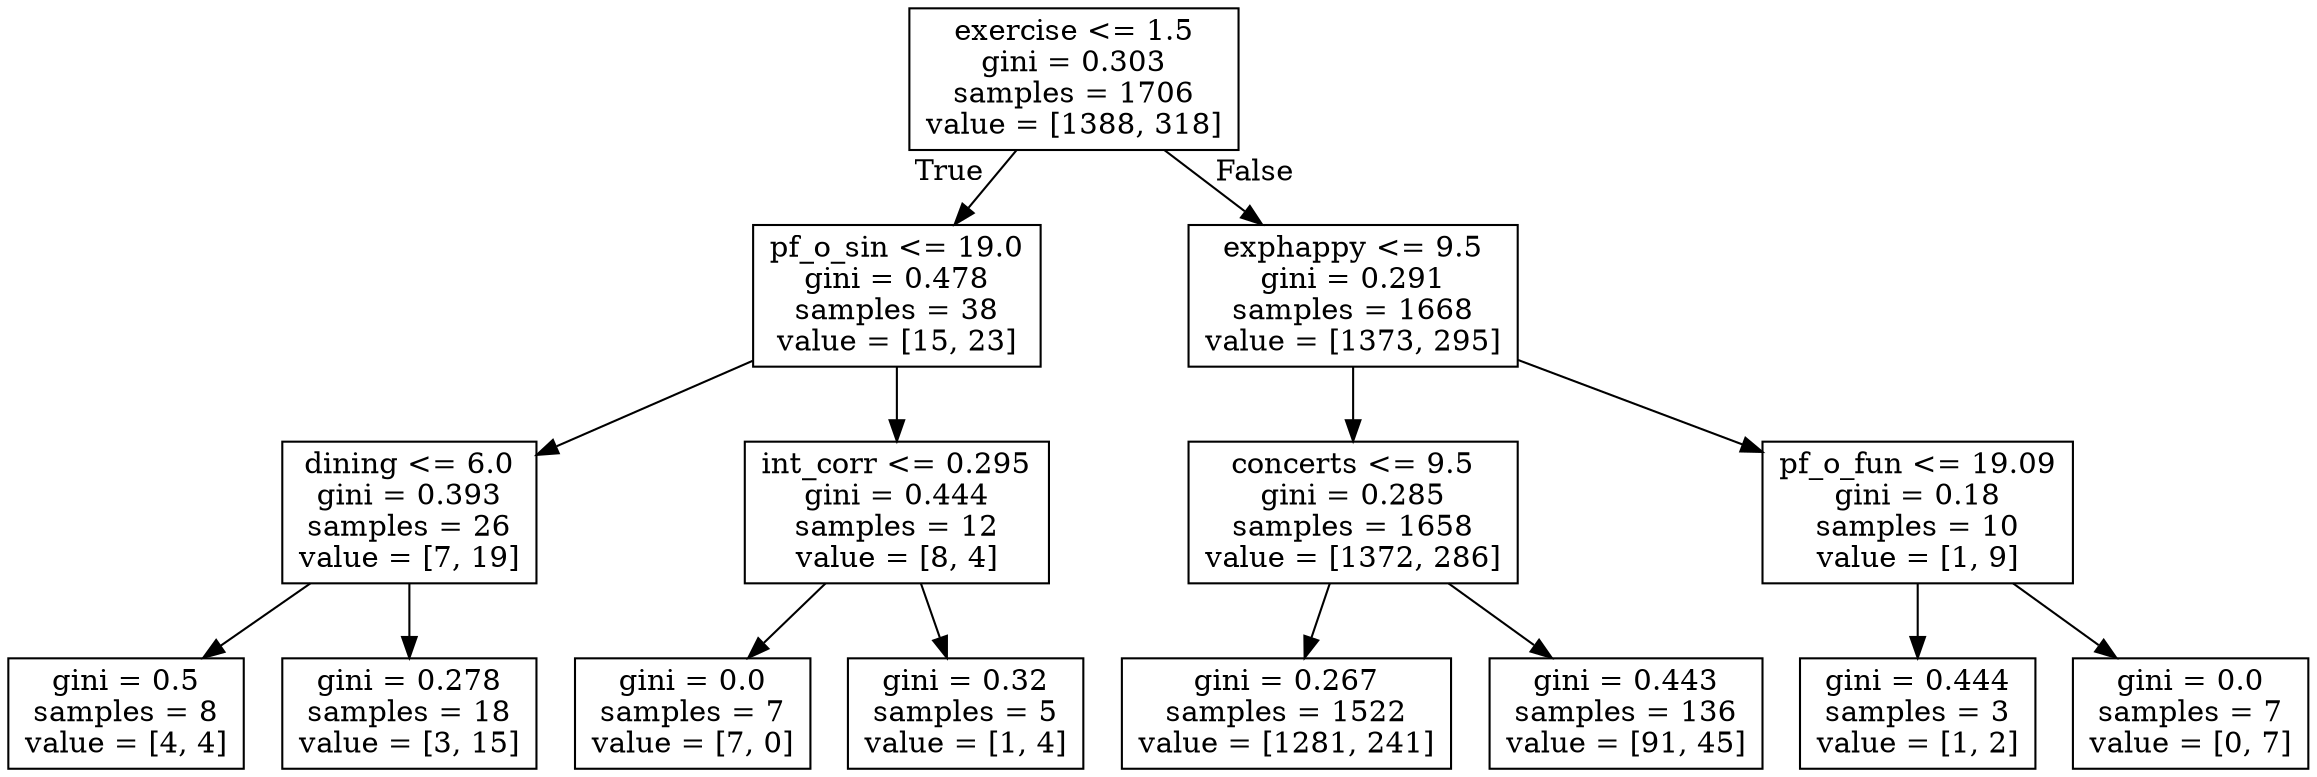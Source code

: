 digraph Tree {
node [shape=box] ;
0 [label="exercise <= 1.5\ngini = 0.303\nsamples = 1706\nvalue = [1388, 318]"] ;
1 [label="pf_o_sin <= 19.0\ngini = 0.478\nsamples = 38\nvalue = [15, 23]"] ;
0 -> 1 [labeldistance=2.5, labelangle=45, headlabel="True"] ;
2 [label="dining <= 6.0\ngini = 0.393\nsamples = 26\nvalue = [7, 19]"] ;
1 -> 2 ;
3 [label="gini = 0.5\nsamples = 8\nvalue = [4, 4]"] ;
2 -> 3 ;
4 [label="gini = 0.278\nsamples = 18\nvalue = [3, 15]"] ;
2 -> 4 ;
5 [label="int_corr <= 0.295\ngini = 0.444\nsamples = 12\nvalue = [8, 4]"] ;
1 -> 5 ;
6 [label="gini = 0.0\nsamples = 7\nvalue = [7, 0]"] ;
5 -> 6 ;
7 [label="gini = 0.32\nsamples = 5\nvalue = [1, 4]"] ;
5 -> 7 ;
8 [label="exphappy <= 9.5\ngini = 0.291\nsamples = 1668\nvalue = [1373, 295]"] ;
0 -> 8 [labeldistance=2.5, labelangle=-45, headlabel="False"] ;
9 [label="concerts <= 9.5\ngini = 0.285\nsamples = 1658\nvalue = [1372, 286]"] ;
8 -> 9 ;
10 [label="gini = 0.267\nsamples = 1522\nvalue = [1281, 241]"] ;
9 -> 10 ;
11 [label="gini = 0.443\nsamples = 136\nvalue = [91, 45]"] ;
9 -> 11 ;
12 [label="pf_o_fun <= 19.09\ngini = 0.18\nsamples = 10\nvalue = [1, 9]"] ;
8 -> 12 ;
13 [label="gini = 0.444\nsamples = 3\nvalue = [1, 2]"] ;
12 -> 13 ;
14 [label="gini = 0.0\nsamples = 7\nvalue = [0, 7]"] ;
12 -> 14 ;
}